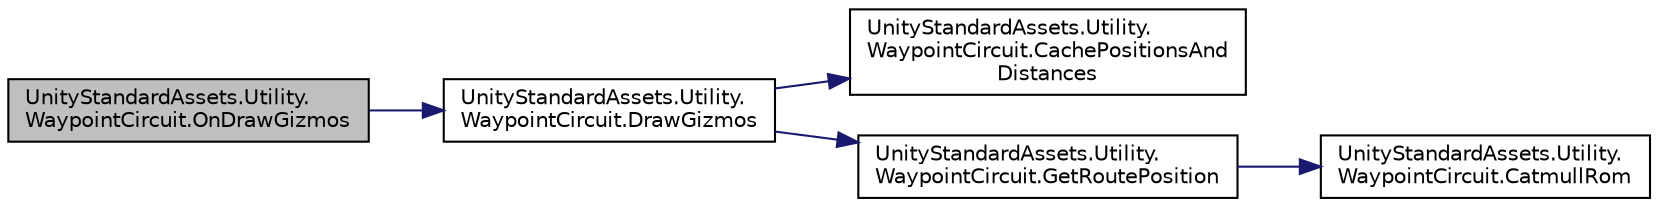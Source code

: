digraph "UnityStandardAssets.Utility.WaypointCircuit.OnDrawGizmos"
{
 // LATEX_PDF_SIZE
  edge [fontname="Helvetica",fontsize="10",labelfontname="Helvetica",labelfontsize="10"];
  node [fontname="Helvetica",fontsize="10",shape=record];
  rankdir="LR";
  Node13 [label="UnityStandardAssets.Utility.\lWaypointCircuit.OnDrawGizmos",height=0.2,width=0.4,color="black", fillcolor="grey75", style="filled", fontcolor="black",tooltip=" "];
  Node13 -> Node14 [color="midnightblue",fontsize="10",style="solid",fontname="Helvetica"];
  Node14 [label="UnityStandardAssets.Utility.\lWaypointCircuit.DrawGizmos",height=0.2,width=0.4,color="black", fillcolor="white", style="filled",URL="$class_unity_standard_assets_1_1_utility_1_1_waypoint_circuit.html#a1efd557e8483fe60bf221a2594a47099",tooltip=" "];
  Node14 -> Node15 [color="midnightblue",fontsize="10",style="solid",fontname="Helvetica"];
  Node15 [label="UnityStandardAssets.Utility.\lWaypointCircuit.CachePositionsAnd\lDistances",height=0.2,width=0.4,color="black", fillcolor="white", style="filled",URL="$class_unity_standard_assets_1_1_utility_1_1_waypoint_circuit.html#ac8607bf9d7b81db94596a37a2a0fc221",tooltip=" "];
  Node14 -> Node16 [color="midnightblue",fontsize="10",style="solid",fontname="Helvetica"];
  Node16 [label="UnityStandardAssets.Utility.\lWaypointCircuit.GetRoutePosition",height=0.2,width=0.4,color="black", fillcolor="white", style="filled",URL="$class_unity_standard_assets_1_1_utility_1_1_waypoint_circuit.html#a7f3f7803b415864a93ae5c51829a2bcd",tooltip=" "];
  Node16 -> Node17 [color="midnightblue",fontsize="10",style="solid",fontname="Helvetica"];
  Node17 [label="UnityStandardAssets.Utility.\lWaypointCircuit.CatmullRom",height=0.2,width=0.4,color="black", fillcolor="white", style="filled",URL="$class_unity_standard_assets_1_1_utility_1_1_waypoint_circuit.html#a261cd06b90b6bd32e69087d151164a28",tooltip=" "];
}
